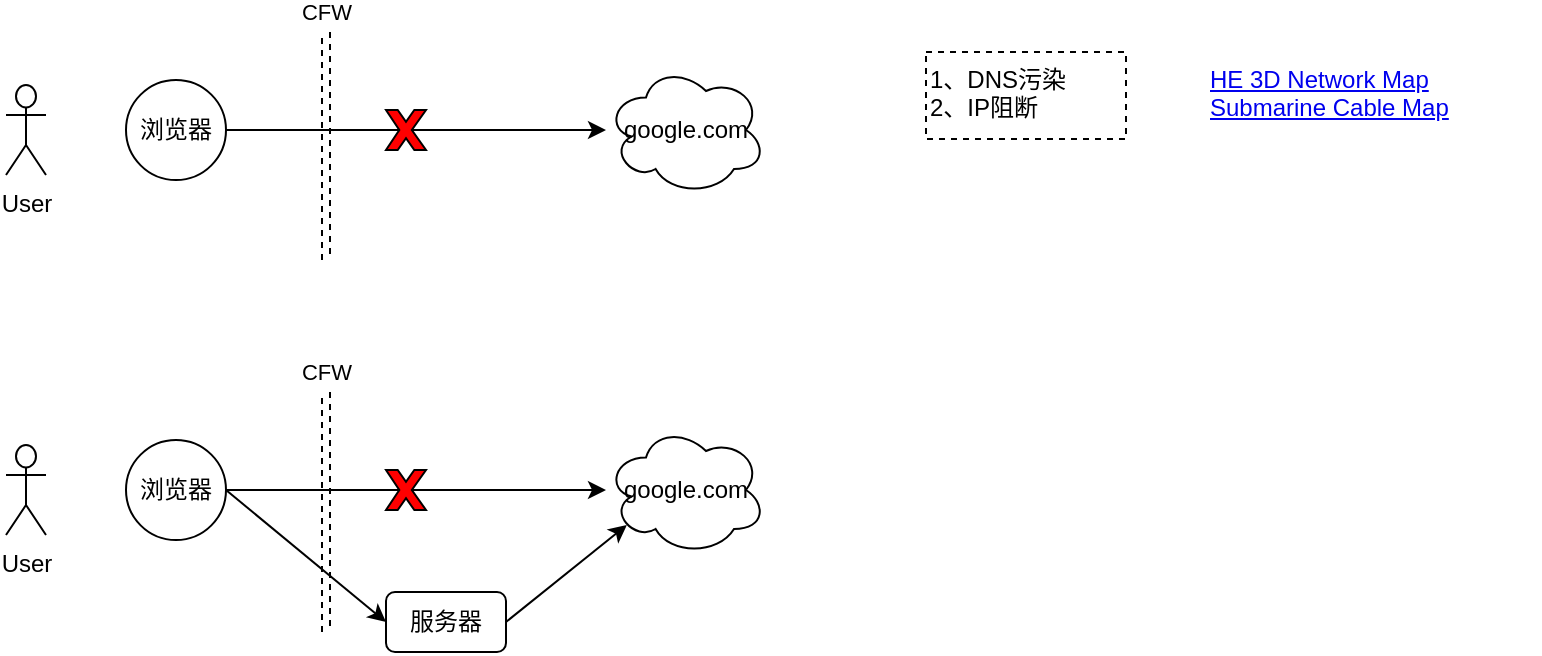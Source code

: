 <mxfile version="21.7.1" type="github" pages="4">
  <diagram name="第 1 页" id="lN5wvPdrlScL4VwBc2p3">
    <mxGraphModel dx="1426" dy="751" grid="1" gridSize="10" guides="1" tooltips="1" connect="1" arrows="1" fold="1" page="1" pageScale="1" pageWidth="827" pageHeight="1169" math="0" shadow="0">
      <root>
        <mxCell id="0" />
        <mxCell id="1" parent="0" />
        <mxCell id="YUPSVHvtMBNqmdSm2EEL-1" value="User" style="shape=umlActor;verticalLabelPosition=bottom;verticalAlign=top;html=1;outlineConnect=0;" parent="1" vertex="1">
          <mxGeometry x="60" y="56.5" width="20" height="45" as="geometry" />
        </mxCell>
        <mxCell id="YUPSVHvtMBNqmdSm2EEL-17" style="edgeStyle=none;rounded=0;orthogonalLoop=1;jettySize=auto;html=1;exitX=1;exitY=0.5;exitDx=0;exitDy=0;" parent="1" source="YUPSVHvtMBNqmdSm2EEL-2" target="YUPSVHvtMBNqmdSm2EEL-6" edge="1">
          <mxGeometry relative="1" as="geometry" />
        </mxCell>
        <mxCell id="YUPSVHvtMBNqmdSm2EEL-2" value="浏览器" style="ellipse;whiteSpace=wrap;html=1;aspect=fixed;" parent="1" vertex="1">
          <mxGeometry x="120" y="54" width="50" height="50" as="geometry" />
        </mxCell>
        <mxCell id="YUPSVHvtMBNqmdSm2EEL-3" value="" style="shape=link;html=1;rounded=0;dashed=1;" parent="1" edge="1">
          <mxGeometry width="100" relative="1" as="geometry">
            <mxPoint x="220" y="144" as="sourcePoint" />
            <mxPoint x="220" y="30" as="targetPoint" />
          </mxGeometry>
        </mxCell>
        <mxCell id="YUPSVHvtMBNqmdSm2EEL-4" value="CFW" style="edgeLabel;html=1;align=center;verticalAlign=middle;resizable=0;points=[];" parent="YUPSVHvtMBNqmdSm2EEL-3" vertex="1" connectable="0">
          <mxGeometry x="0.9" y="-3" relative="1" as="geometry">
            <mxPoint x="-3" y="-16" as="offset" />
          </mxGeometry>
        </mxCell>
        <mxCell id="YUPSVHvtMBNqmdSm2EEL-6" value="google.com" style="ellipse;shape=cloud;whiteSpace=wrap;html=1;" parent="1" vertex="1">
          <mxGeometry x="360" y="46.5" width="80" height="65" as="geometry" />
        </mxCell>
        <mxCell id="YUPSVHvtMBNqmdSm2EEL-20" value="" style="verticalLabelPosition=bottom;verticalAlign=top;html=1;shape=mxgraph.basic.x;fillColor=#FF0000;" parent="1" vertex="1">
          <mxGeometry x="250" y="69" width="20" height="20" as="geometry" />
        </mxCell>
        <mxCell id="YUPSVHvtMBNqmdSm2EEL-24" value="1、DNS污染&lt;br&gt;2、IP阻断" style="text;html=1;strokeColor=default;fillColor=none;align=left;verticalAlign=top;whiteSpace=wrap;rounded=0;dashed=1;" parent="1" vertex="1">
          <mxGeometry x="520" y="40" width="100" height="43.5" as="geometry" />
        </mxCell>
        <mxCell id="YUPSVHvtMBNqmdSm2EEL-25" value="&lt;a href=&quot;https://www.he.net/3d-map/&quot;&gt;HE 3D Network Map&lt;/a&gt;&lt;br&gt;&lt;a href=&quot;https://www.submarinecablemap.com/&quot;&gt;Submarine Cable Map&lt;/a&gt;" style="text;html=1;strokeColor=none;fillColor=none;align=left;verticalAlign=top;whiteSpace=wrap;rounded=0;" parent="1" vertex="1">
          <mxGeometry x="660" y="40" width="167" height="40" as="geometry" />
        </mxCell>
        <mxCell id="oHY6OjrrleP0fNkC7zTL-1" value="User" style="shape=umlActor;verticalLabelPosition=bottom;verticalAlign=top;html=1;outlineConnect=0;" parent="1" vertex="1">
          <mxGeometry x="60" y="236.5" width="20" height="45" as="geometry" />
        </mxCell>
        <mxCell id="oHY6OjrrleP0fNkC7zTL-2" style="edgeStyle=none;rounded=0;orthogonalLoop=1;jettySize=auto;html=1;exitX=1;exitY=0.5;exitDx=0;exitDy=0;" parent="1" source="oHY6OjrrleP0fNkC7zTL-3" target="oHY6OjrrleP0fNkC7zTL-6" edge="1">
          <mxGeometry relative="1" as="geometry" />
        </mxCell>
        <mxCell id="oHY6OjrrleP0fNkC7zTL-9" style="edgeStyle=none;rounded=0;orthogonalLoop=1;jettySize=auto;html=1;exitX=1;exitY=0.5;exitDx=0;exitDy=0;entryX=0;entryY=0.5;entryDx=0;entryDy=0;" parent="1" source="oHY6OjrrleP0fNkC7zTL-3" target="oHY6OjrrleP0fNkC7zTL-8" edge="1">
          <mxGeometry relative="1" as="geometry" />
        </mxCell>
        <mxCell id="oHY6OjrrleP0fNkC7zTL-3" value="浏览器" style="ellipse;whiteSpace=wrap;html=1;aspect=fixed;" parent="1" vertex="1">
          <mxGeometry x="120" y="234" width="50" height="50" as="geometry" />
        </mxCell>
        <mxCell id="oHY6OjrrleP0fNkC7zTL-4" value="" style="shape=link;html=1;rounded=0;dashed=1;" parent="1" edge="1">
          <mxGeometry width="100" relative="1" as="geometry">
            <mxPoint x="220" y="330" as="sourcePoint" />
            <mxPoint x="220" y="210" as="targetPoint" />
          </mxGeometry>
        </mxCell>
        <mxCell id="oHY6OjrrleP0fNkC7zTL-5" value="CFW" style="edgeLabel;html=1;align=center;verticalAlign=middle;resizable=0;points=[];" parent="oHY6OjrrleP0fNkC7zTL-4" vertex="1" connectable="0">
          <mxGeometry x="0.9" y="-3" relative="1" as="geometry">
            <mxPoint x="-3" y="-16" as="offset" />
          </mxGeometry>
        </mxCell>
        <mxCell id="oHY6OjrrleP0fNkC7zTL-6" value="google.com" style="ellipse;shape=cloud;whiteSpace=wrap;html=1;" parent="1" vertex="1">
          <mxGeometry x="360" y="226.5" width="80" height="65" as="geometry" />
        </mxCell>
        <mxCell id="oHY6OjrrleP0fNkC7zTL-7" value="" style="verticalLabelPosition=bottom;verticalAlign=top;html=1;shape=mxgraph.basic.x;fillColor=#FF0000;" parent="1" vertex="1">
          <mxGeometry x="250" y="249" width="20" height="20" as="geometry" />
        </mxCell>
        <mxCell id="oHY6OjrrleP0fNkC7zTL-10" style="edgeStyle=none;rounded=0;orthogonalLoop=1;jettySize=auto;html=1;exitX=1;exitY=0.5;exitDx=0;exitDy=0;entryX=0.13;entryY=0.77;entryDx=0;entryDy=0;entryPerimeter=0;" parent="1" source="oHY6OjrrleP0fNkC7zTL-8" target="oHY6OjrrleP0fNkC7zTL-6" edge="1">
          <mxGeometry relative="1" as="geometry" />
        </mxCell>
        <mxCell id="oHY6OjrrleP0fNkC7zTL-8" value="服务器" style="rounded=1;whiteSpace=wrap;html=1;" parent="1" vertex="1">
          <mxGeometry x="250" y="310" width="60" height="30" as="geometry" />
        </mxCell>
      </root>
    </mxGraphModel>
  </diagram>
  <diagram id="x5_3c0Z84kzLqOnr2BxT" name="第 3 页">
    <mxGraphModel dx="1426" dy="751" grid="1" gridSize="10" guides="1" tooltips="1" connect="1" arrows="1" fold="1" page="1" pageScale="1" pageWidth="827" pageHeight="1169" math="0" shadow="0">
      <root>
        <mxCell id="0" />
        <mxCell id="1" parent="0" />
        <mxCell id="E6obf_uZLvEFAAoiTC3I-1" value="用户" style="shape=umlActor;verticalLabelPosition=bottom;verticalAlign=top;html=1;outlineConnect=0;" parent="1" vertex="1">
          <mxGeometry x="70" y="192.5" width="20" height="45" as="geometry" />
        </mxCell>
        <mxCell id="E6obf_uZLvEFAAoiTC3I-2" value="" style="shape=link;html=1;rounded=0;dashed=1;" parent="1" edge="1">
          <mxGeometry width="100" relative="1" as="geometry">
            <mxPoint x="300" y="410" as="sourcePoint" />
            <mxPoint x="300" y="30" as="targetPoint" />
          </mxGeometry>
        </mxCell>
        <mxCell id="E6obf_uZLvEFAAoiTC3I-3" value="CFW" style="edgeLabel;html=1;align=center;verticalAlign=middle;resizable=0;points=[];" parent="E6obf_uZLvEFAAoiTC3I-2" vertex="1" connectable="0">
          <mxGeometry x="0.9" y="-3" relative="1" as="geometry">
            <mxPoint x="-3" y="-29" as="offset" />
          </mxGeometry>
        </mxCell>
        <mxCell id="E6obf_uZLvEFAAoiTC3I-4" style="rounded=0;orthogonalLoop=1;jettySize=auto;html=1;exitX=1;exitY=0.5;exitDx=0;exitDy=0;entryX=0;entryY=0.5;entryDx=0;entryDy=0;startArrow=none;startFill=0;" parent="1" source="E6obf_uZLvEFAAoiTC3I-5" target="E6obf_uZLvEFAAoiTC3I-8" edge="1">
          <mxGeometry relative="1" as="geometry" />
        </mxCell>
        <mxCell id="E6obf_uZLvEFAAoiTC3I-5" value="客户端" style="ellipse;whiteSpace=wrap;html=1;aspect=fixed;" parent="1" vertex="1">
          <mxGeometry x="130" y="190" width="50" height="50" as="geometry" />
        </mxCell>
        <mxCell id="E6obf_uZLvEFAAoiTC3I-6" value="节点" style="ellipse;whiteSpace=wrap;html=1;aspect=fixed;" parent="1" vertex="1">
          <mxGeometry x="380" y="70" width="50" height="50" as="geometry" />
        </mxCell>
        <mxCell id="E6obf_uZLvEFAAoiTC3I-7" style="rounded=0;orthogonalLoop=1;jettySize=auto;html=1;exitX=1;exitY=0.5;exitDx=0;exitDy=0;entryX=0;entryY=0.5;entryDx=0;entryDy=0;endArrow=none;endFill=0;dashed=1;" parent="1" source="E6obf_uZLvEFAAoiTC3I-8" target="E6obf_uZLvEFAAoiTC3I-15" edge="1">
          <mxGeometry relative="1" as="geometry" />
        </mxCell>
        <mxCell id="5RuRGB0BmAV9DyBmkKYO-8" value="配置" style="edgeLabel;html=1;align=center;verticalAlign=middle;resizable=0;points=[];" parent="E6obf_uZLvEFAAoiTC3I-7" vertex="1" connectable="0">
          <mxGeometry x="-0.205" y="1" relative="1" as="geometry">
            <mxPoint as="offset" />
          </mxGeometry>
        </mxCell>
        <mxCell id="5RuRGB0BmAV9DyBmkKYO-2" style="edgeStyle=none;rounded=0;orthogonalLoop=1;jettySize=auto;html=1;exitX=1;exitY=0.5;exitDx=0;exitDy=0;entryX=0.13;entryY=0.77;entryDx=0;entryDy=0;entryPerimeter=0;" parent="1" source="E6obf_uZLvEFAAoiTC3I-8" target="5RuRGB0BmAV9DyBmkKYO-1" edge="1">
          <mxGeometry relative="1" as="geometry" />
        </mxCell>
        <mxCell id="E6obf_uZLvEFAAoiTC3I-8" value="节点" style="ellipse;whiteSpace=wrap;html=1;aspect=fixed;" parent="1" vertex="1">
          <mxGeometry x="380" y="130" width="50" height="50" as="geometry" />
        </mxCell>
        <mxCell id="E6obf_uZLvEFAAoiTC3I-9" value="节点" style="ellipse;whiteSpace=wrap;html=1;aspect=fixed;" parent="1" vertex="1">
          <mxGeometry x="380" y="190" width="50" height="50" as="geometry" />
        </mxCell>
        <mxCell id="E6obf_uZLvEFAAoiTC3I-10" value="节点" style="ellipse;whiteSpace=wrap;html=1;aspect=fixed;" parent="1" vertex="1">
          <mxGeometry x="380" y="250" width="50" height="50" as="geometry" />
        </mxCell>
        <mxCell id="E6obf_uZLvEFAAoiTC3I-11" value="节点" style="ellipse;whiteSpace=wrap;html=1;aspect=fixed;" parent="1" vertex="1">
          <mxGeometry x="380" y="310" width="50" height="50" as="geometry" />
        </mxCell>
        <mxCell id="E6obf_uZLvEFAAoiTC3I-12" style="rounded=0;orthogonalLoop=1;jettySize=auto;html=1;exitX=0;exitY=0.5;exitDx=0;exitDy=0;entryX=1;entryY=0.5;entryDx=0;entryDy=0;startArrow=none;startFill=0;endArrow=none;endFill=0;dashed=1;" parent="1" source="E6obf_uZLvEFAAoiTC3I-15" target="E6obf_uZLvEFAAoiTC3I-6" edge="1">
          <mxGeometry relative="1" as="geometry" />
        </mxCell>
        <mxCell id="E6obf_uZLvEFAAoiTC3I-13" style="rounded=0;orthogonalLoop=1;jettySize=auto;html=1;exitX=0;exitY=0.5;exitDx=0;exitDy=0;entryX=1;entryY=0.5;entryDx=0;entryDy=0;endArrow=none;endFill=0;dashed=1;" parent="1" source="E6obf_uZLvEFAAoiTC3I-15" target="E6obf_uZLvEFAAoiTC3I-9" edge="1">
          <mxGeometry relative="1" as="geometry" />
        </mxCell>
        <mxCell id="E6obf_uZLvEFAAoiTC3I-14" style="rounded=0;orthogonalLoop=1;jettySize=auto;html=1;exitX=0;exitY=0.5;exitDx=0;exitDy=0;entryX=1;entryY=0.5;entryDx=0;entryDy=0;endArrow=none;endFill=0;dashed=1;" parent="1" source="E6obf_uZLvEFAAoiTC3I-15" target="E6obf_uZLvEFAAoiTC3I-10" edge="1">
          <mxGeometry relative="1" as="geometry" />
        </mxCell>
        <mxCell id="E6obf_uZLvEFAAoiTC3I-15" value="后台" style="ellipse;whiteSpace=wrap;html=1;aspect=fixed;" parent="1" vertex="1">
          <mxGeometry x="542" y="190" width="50" height="50" as="geometry" />
        </mxCell>
        <mxCell id="E6obf_uZLvEFAAoiTC3I-16" value="" style="endArrow=none;startArrow=none;html=1;rounded=0;exitX=1;exitY=0.68;exitDx=0;exitDy=0;exitPerimeter=0;startFill=0;endFill=0;entryX=0;entryY=0.5;entryDx=0;entryDy=0;dashed=1;" parent="1" source="E6obf_uZLvEFAAoiTC3I-11" target="E6obf_uZLvEFAAoiTC3I-15" edge="1">
          <mxGeometry width="50" height="50" relative="1" as="geometry">
            <mxPoint x="390" y="650" as="sourcePoint" />
            <mxPoint x="540" y="210" as="targetPoint" />
          </mxGeometry>
        </mxCell>
        <mxCell id="E6obf_uZLvEFAAoiTC3I-17" style="rounded=0;orthogonalLoop=1;jettySize=auto;html=1;exitX=0.16;exitY=0.55;exitDx=0;exitDy=0;exitPerimeter=0;entryX=1;entryY=0.5;entryDx=0;entryDy=0;startArrow=none;startFill=0;dashed=1;endArrow=none;endFill=0;" parent="1" source="E6obf_uZLvEFAAoiTC3I-18" target="E6obf_uZLvEFAAoiTC3I-15" edge="1">
          <mxGeometry relative="1" as="geometry" />
        </mxCell>
        <mxCell id="5RuRGB0BmAV9DyBmkKYO-4" value="Text" style="edgeLabel;html=1;align=center;verticalAlign=middle;resizable=0;points=[];" parent="E6obf_uZLvEFAAoiTC3I-17" vertex="1" connectable="0">
          <mxGeometry x="0.207" y="-2" relative="1" as="geometry">
            <mxPoint as="offset" />
          </mxGeometry>
        </mxCell>
        <mxCell id="5RuRGB0BmAV9DyBmkKYO-5" value="购买" style="edgeLabel;html=1;align=center;verticalAlign=middle;resizable=0;points=[];" parent="E6obf_uZLvEFAAoiTC3I-17" vertex="1" connectable="0">
          <mxGeometry x="0.097" y="-1" relative="1" as="geometry">
            <mxPoint as="offset" />
          </mxGeometry>
        </mxCell>
        <mxCell id="E6obf_uZLvEFAAoiTC3I-18" value="官网" style="ellipse;shape=cloud;whiteSpace=wrap;html=1;" parent="1" vertex="1">
          <mxGeometry x="670" y="180" width="80" height="65" as="geometry" />
        </mxCell>
        <mxCell id="5RuRGB0BmAV9DyBmkKYO-1" value="Internet" style="ellipse;shape=cloud;whiteSpace=wrap;html=1;" parent="1" vertex="1">
          <mxGeometry x="527" y="65" width="80" height="65" as="geometry" />
        </mxCell>
      </root>
    </mxGraphModel>
  </diagram>
  <diagram id="eZqn1DMWyU-lijoG0nkl" name="第 2 页">
    <mxGraphModel dx="1426" dy="751" grid="0" gridSize="10" guides="1" tooltips="1" connect="1" arrows="1" fold="1" page="0" pageScale="1" pageWidth="827" pageHeight="1169" math="0" shadow="0">
      <root>
        <mxCell id="0" />
        <mxCell id="1" parent="0" />
        <mxCell id="G0wD3ngTp5WuFTANtmBW-8" value="Server" style="rounded=0;whiteSpace=wrap;html=1;align=center;horizontal=1;verticalAlign=top;labelBackgroundColor=none;fillColor=#E3E3E3;" parent="1" vertex="1">
          <mxGeometry x="640" y="190" width="200" height="70" as="geometry" />
        </mxCell>
        <mxCell id="G0wD3ngTp5WuFTANtmBW-7" value="v2ray" style="rounded=0;whiteSpace=wrap;html=1;align=center;horizontal=1;verticalAlign=top;labelBackgroundColor=none;fillColor=#E3E3E3;" parent="1" vertex="1">
          <mxGeometry x="270" y="190" width="200" height="70" as="geometry" />
        </mxCell>
        <mxCell id="FsdxIIjVopBQ86OKkxWt-1" value="User" style="shape=umlActor;verticalLabelPosition=bottom;verticalAlign=top;html=1;outlineConnect=0;" parent="1" vertex="1">
          <mxGeometry x="70" y="192.5" width="20" height="45" as="geometry" />
        </mxCell>
        <mxCell id="FsdxIIjVopBQ86OKkxWt-10" style="rounded=0;orthogonalLoop=1;jettySize=auto;html=1;exitX=0.5;exitY=1;exitDx=0;exitDy=0;entryX=0.182;entryY=0;entryDx=0;entryDy=0;entryPerimeter=0;" parent="1" source="FsdxIIjVopBQ86OKkxWt-3" target="FsdxIIjVopBQ86OKkxWt-4" edge="1">
          <mxGeometry relative="1" as="geometry">
            <mxPoint x="180" y="310" as="targetPoint" />
          </mxGeometry>
        </mxCell>
        <mxCell id="G0wD3ngTp5WuFTANtmBW-5" value="htttp/https" style="edgeLabel;html=1;align=center;verticalAlign=middle;resizable=0;points=[];" parent="FsdxIIjVopBQ86OKkxWt-10" vertex="1" connectable="0">
          <mxGeometry x="-0.309" y="-1" relative="1" as="geometry">
            <mxPoint x="1" y="4" as="offset" />
          </mxGeometry>
        </mxCell>
        <mxCell id="FsdxIIjVopBQ86OKkxWt-3" value="浏览器" style="rounded=0;whiteSpace=wrap;html=1;" parent="1" vertex="1">
          <mxGeometry x="140" y="192.5" width="80" height="27.5" as="geometry" />
        </mxCell>
        <mxCell id="FsdxIIjVopBQ86OKkxWt-4" value="系统代理" style="rounded=0;whiteSpace=wrap;html=1;" parent="1" vertex="1">
          <mxGeometry x="140" y="294" width="220" height="30" as="geometry" />
        </mxCell>
        <mxCell id="G0wD3ngTp5WuFTANtmBW-11" style="edgeStyle=none;rounded=0;orthogonalLoop=1;jettySize=auto;html=1;exitX=0.5;exitY=1;exitDx=0;exitDy=0;entryX=0.85;entryY=-0.033;entryDx=0;entryDy=0;entryPerimeter=0;endArrow=none;endFill=0;startArrow=classic;startFill=1;" parent="1" source="FsdxIIjVopBQ86OKkxWt-5" target="FsdxIIjVopBQ86OKkxWt-4" edge="1">
          <mxGeometry relative="1" as="geometry" />
        </mxCell>
        <mxCell id="FsdxIIjVopBQ86OKkxWt-5" value="inbound" style="rounded=0;whiteSpace=wrap;html=1;" parent="1" vertex="1">
          <mxGeometry x="292" y="218" width="70" height="30" as="geometry" />
        </mxCell>
        <mxCell id="FsdxIIjVopBQ86OKkxWt-12" style="edgeStyle=elbowEdgeStyle;rounded=0;orthogonalLoop=1;jettySize=auto;html=1;exitX=1;exitY=0.5;exitDx=0;exitDy=0;entryX=0;entryY=0.5;entryDx=0;entryDy=0;startArrow=none;startFill=0;" parent="1" source="FsdxIIjVopBQ86OKkxWt-6" target="FsdxIIjVopBQ86OKkxWt-7" edge="1">
          <mxGeometry relative="1" as="geometry" />
        </mxCell>
        <mxCell id="G0wD3ngTp5WuFTANtmBW-4" value="v2ray/ssr" style="edgeLabel;html=1;align=center;verticalAlign=middle;resizable=0;points=[];" parent="FsdxIIjVopBQ86OKkxWt-12" vertex="1" connectable="0">
          <mxGeometry x="-0.339" y="-1" relative="1" as="geometry">
            <mxPoint x="54" y="-1" as="offset" />
          </mxGeometry>
        </mxCell>
        <mxCell id="FsdxIIjVopBQ86OKkxWt-6" value="outbound" style="rounded=0;whiteSpace=wrap;html=1;" parent="1" vertex="1">
          <mxGeometry x="378" y="218" width="66" height="30" as="geometry" />
        </mxCell>
        <mxCell id="FsdxIIjVopBQ86OKkxWt-7" value="inbound" style="rounded=0;whiteSpace=wrap;html=1;" parent="1" vertex="1">
          <mxGeometry x="670" y="220" width="62" height="30" as="geometry" />
        </mxCell>
        <mxCell id="G0wD3ngTp5WuFTANtmBW-3" style="rounded=0;orthogonalLoop=1;jettySize=auto;html=1;exitX=1;exitY=0.5;exitDx=0;exitDy=0;entryX=0.1;entryY=0.538;entryDx=0;entryDy=0;entryPerimeter=0;startArrow=none;startFill=0;" parent="1" source="FsdxIIjVopBQ86OKkxWt-8" target="FsdxIIjVopBQ86OKkxWt-9" edge="1">
          <mxGeometry relative="1" as="geometry" />
        </mxCell>
        <mxCell id="G0wD3ngTp5WuFTANtmBW-6" value="http/https" style="edgeLabel;html=1;align=center;verticalAlign=middle;resizable=0;points=[];" parent="G0wD3ngTp5WuFTANtmBW-3" vertex="1" connectable="0">
          <mxGeometry x="-0.084" y="-1" relative="1" as="geometry">
            <mxPoint x="14" as="offset" />
          </mxGeometry>
        </mxCell>
        <mxCell id="FsdxIIjVopBQ86OKkxWt-8" value="outbound" style="rounded=0;whiteSpace=wrap;html=1;" parent="1" vertex="1">
          <mxGeometry x="746" y="220" width="64" height="30" as="geometry" />
        </mxCell>
        <mxCell id="FsdxIIjVopBQ86OKkxWt-9" value="google.com" style="ellipse;shape=cloud;whiteSpace=wrap;html=1;" parent="1" vertex="1">
          <mxGeometry x="936" y="194.25" width="120" height="77.5" as="geometry" />
        </mxCell>
        <mxCell id="G0wD3ngTp5WuFTANtmBW-1" value="" style="shape=link;html=1;rounded=0;dashed=1;" parent="1" edge="1">
          <mxGeometry width="100" relative="1" as="geometry">
            <mxPoint x="510" y="340" as="sourcePoint" />
            <mxPoint x="510" y="140" as="targetPoint" />
          </mxGeometry>
        </mxCell>
        <mxCell id="G0wD3ngTp5WuFTANtmBW-2" value="&lt;b&gt;CFW&lt;/b&gt;" style="edgeLabel;html=1;align=center;verticalAlign=middle;resizable=0;points=[];" parent="G0wD3ngTp5WuFTANtmBW-1" vertex="1" connectable="0">
          <mxGeometry x="0.9" y="-3" relative="1" as="geometry">
            <mxPoint x="-3" y="-29" as="offset" />
          </mxGeometry>
        </mxCell>
        <mxCell id="G0wD3ngTp5WuFTANtmBW-12" value="Tips&lt;br&gt;&lt;br&gt;V2ray&lt;br&gt;&amp;nbsp; 1、VMess&lt;br&gt;&amp;nbsp; 2、Sock5&lt;br&gt;&amp;nbsp; 3、Shadowsocks&lt;br&gt;&lt;br&gt;SSR&lt;br&gt;&amp;nbsp; ShadowsocksR" style="text;html=1;strokeColor=default;fillColor=none;align=left;verticalAlign=top;whiteSpace=wrap;rounded=0;dashed=1;" parent="1" vertex="1">
          <mxGeometry x="80" y="458" width="130" height="150" as="geometry" />
        </mxCell>
        <mxCell id="G0wD3ngTp5WuFTANtmBW-13" value="网络层（TCP/IP）(OpenVPN/IPSec)" style="rounded=0;whiteSpace=wrap;html=1;align=left;" parent="1" vertex="1">
          <mxGeometry x="292" y="531" width="260" height="20" as="geometry" />
        </mxCell>
        <mxCell id="G0wD3ngTp5WuFTANtmBW-14" value="传输层（TCP/UDP）" style="rounded=0;whiteSpace=wrap;html=1;align=left;" parent="1" vertex="1">
          <mxGeometry x="292" y="502" width="260" height="20" as="geometry" />
        </mxCell>
        <mxCell id="G0wD3ngTp5WuFTANtmBW-15" value="应用层（VMess/Sock5/ss/ssr）" style="rounded=0;whiteSpace=wrap;html=1;align=left;" parent="1" vertex="1">
          <mxGeometry x="292" y="473" width="260" height="20" as="geometry" />
        </mxCell>
        <mxCell id="G0wD3ngTp5WuFTANtmBW-16" value="数据链路层（PPTP/L2TP）" style="rounded=0;whiteSpace=wrap;html=1;align=left;" parent="1" vertex="1">
          <mxGeometry x="292" y="559" width="260" height="20" as="geometry" />
        </mxCell>
        <mxCell id="G0wD3ngTp5WuFTANtmBW-17" value="物理层" style="rounded=0;whiteSpace=wrap;html=1;align=left;" parent="1" vertex="1">
          <mxGeometry x="292" y="588" width="260" height="20" as="geometry" />
        </mxCell>
      </root>
    </mxGraphModel>
  </diagram>
  <diagram id="wCcYZnrN-2PZaqrmzKcA" name="第 4 页">
    <mxGraphModel dx="1426" dy="751" grid="1" gridSize="10" guides="1" tooltips="1" connect="1" arrows="1" fold="1" page="1" pageScale="1" pageWidth="827" pageHeight="1169" math="0" shadow="0">
      <root>
        <mxCell id="0" />
        <mxCell id="1" parent="0" />
        <mxCell id="K1F7f0PUXyH2FPHIQ5wl-1" value="用户" style="shape=umlActor;verticalLabelPosition=bottom;verticalAlign=top;html=1;outlineConnect=0;" vertex="1" parent="1">
          <mxGeometry x="90" y="72.5" width="20" height="45" as="geometry" />
        </mxCell>
        <mxCell id="K1F7f0PUXyH2FPHIQ5wl-15" style="edgeStyle=orthogonalEdgeStyle;rounded=0;orthogonalLoop=1;jettySize=auto;html=1;exitX=1;exitY=0.5;exitDx=0;exitDy=0;entryX=0;entryY=0.5;entryDx=0;entryDy=0;" edge="1" parent="1" source="K1F7f0PUXyH2FPHIQ5wl-4" target="K1F7f0PUXyH2FPHIQ5wl-12">
          <mxGeometry relative="1" as="geometry" />
        </mxCell>
        <mxCell id="K1F7f0PUXyH2FPHIQ5wl-4" value="浏览器" style="ellipse;whiteSpace=wrap;html=1;aspect=fixed;" vertex="1" parent="1">
          <mxGeometry x="140" y="80" width="50" height="50" as="geometry" />
        </mxCell>
        <mxCell id="K1F7f0PUXyH2FPHIQ5wl-5" value="" style="shape=link;html=1;rounded=0;dashed=1;" edge="1" parent="1">
          <mxGeometry width="100" relative="1" as="geometry">
            <mxPoint x="492" y="135" as="sourcePoint" />
            <mxPoint x="492" y="75" as="targetPoint" />
          </mxGeometry>
        </mxCell>
        <mxCell id="K1F7f0PUXyH2FPHIQ5wl-6" value="CFW" style="edgeLabel;html=1;align=center;verticalAlign=middle;resizable=0;points=[];" vertex="1" connectable="0" parent="K1F7f0PUXyH2FPHIQ5wl-5">
          <mxGeometry x="0.9" y="-3" relative="1" as="geometry">
            <mxPoint x="-3" y="-16" as="offset" />
          </mxGeometry>
        </mxCell>
        <mxCell id="K1F7f0PUXyH2FPHIQ5wl-7" value="google.com" style="ellipse;shape=cloud;whiteSpace=wrap;html=1;" vertex="1" parent="1">
          <mxGeometry x="620" y="72.5" width="80" height="65" as="geometry" />
        </mxCell>
        <mxCell id="K1F7f0PUXyH2FPHIQ5wl-16" style="edgeStyle=orthogonalEdgeStyle;rounded=0;orthogonalLoop=1;jettySize=auto;html=1;exitX=1;exitY=0.5;exitDx=0;exitDy=0;entryX=0;entryY=0.5;entryDx=0;entryDy=0;" edge="1" parent="1" source="K1F7f0PUXyH2FPHIQ5wl-12">
          <mxGeometry relative="1" as="geometry">
            <mxPoint x="330" y="105" as="targetPoint" />
          </mxGeometry>
        </mxCell>
        <mxCell id="K1F7f0PUXyH2FPHIQ5wl-12" value="虚拟Tun网卡" style="rounded=0;whiteSpace=wrap;html=1;" vertex="1" parent="1">
          <mxGeometry x="220" y="86" width="80" height="38" as="geometry" />
        </mxCell>
        <mxCell id="K1F7f0PUXyH2FPHIQ5wl-18" style="edgeStyle=orthogonalEdgeStyle;rounded=0;orthogonalLoop=1;jettySize=auto;html=1;exitX=1;exitY=0.5;exitDx=0;exitDy=0;entryX=0.088;entryY=0.515;entryDx=0;entryDy=0;entryPerimeter=0;" edge="1" parent="1" target="K1F7f0PUXyH2FPHIQ5wl-7">
          <mxGeometry relative="1" as="geometry">
            <mxPoint x="560" y="105" as="sourcePoint" />
          </mxGeometry>
        </mxCell>
        <mxCell id="K1F7f0PUXyH2FPHIQ5wl-23" style="edgeStyle=orthogonalEdgeStyle;rounded=0;orthogonalLoop=1;jettySize=auto;html=1;exitX=0.5;exitY=1;exitDx=0;exitDy=0;entryX=0.5;entryY=0;entryDx=0;entryDy=0;" edge="1" parent="1" source="K1F7f0PUXyH2FPHIQ5wl-20" target="K1F7f0PUXyH2FPHIQ5wl-22">
          <mxGeometry relative="1" as="geometry" />
        </mxCell>
        <mxCell id="K1F7f0PUXyH2FPHIQ5wl-20" value="VP客户端" style="rounded=1;whiteSpace=wrap;html=1;" vertex="1" parent="1">
          <mxGeometry x="330" y="86" width="80" height="40" as="geometry" />
        </mxCell>
        <mxCell id="K1F7f0PUXyH2FPHIQ5wl-21" value="VP服务器" style="rounded=1;whiteSpace=wrap;html=1;" vertex="1" parent="1">
          <mxGeometry x="507" y="85" width="80" height="40" as="geometry" />
        </mxCell>
        <mxCell id="K1F7f0PUXyH2FPHIQ5wl-24" style="edgeStyle=orthogonalEdgeStyle;rounded=0;orthogonalLoop=1;jettySize=auto;html=1;exitX=1;exitY=0.5;exitDx=0;exitDy=0;entryX=0;entryY=0.5;entryDx=0;entryDy=0;" edge="1" parent="1" source="K1F7f0PUXyH2FPHIQ5wl-22" target="K1F7f0PUXyH2FPHIQ5wl-21">
          <mxGeometry relative="1" as="geometry">
            <Array as="points">
              <mxPoint x="440" y="175" />
              <mxPoint x="440" y="105" />
            </Array>
          </mxGeometry>
        </mxCell>
        <mxCell id="JMFK0iF6F9F_1bPsKiel-28" value="国外IP" style="edgeLabel;html=1;align=center;verticalAlign=middle;resizable=0;points=[];" vertex="1" connectable="0" parent="K1F7f0PUXyH2FPHIQ5wl-24">
          <mxGeometry x="0.305" relative="1" as="geometry">
            <mxPoint as="offset" />
          </mxGeometry>
        </mxCell>
        <mxCell id="JMFK0iF6F9F_1bPsKiel-26" style="edgeStyle=orthogonalEdgeStyle;rounded=0;orthogonalLoop=1;jettySize=auto;html=1;exitX=1;exitY=0.75;exitDx=0;exitDy=0;entryX=0.13;entryY=0.77;entryDx=0;entryDy=0;entryPerimeter=0;" edge="1" parent="1" source="K1F7f0PUXyH2FPHIQ5wl-22" target="JMFK0iF6F9F_1bPsKiel-25">
          <mxGeometry relative="1" as="geometry">
            <Array as="points">
              <mxPoint x="430" y="185" />
              <mxPoint x="430" y="193" />
            </Array>
          </mxGeometry>
        </mxCell>
        <mxCell id="JMFK0iF6F9F_1bPsKiel-27" value="国内IP" style="edgeLabel;html=1;align=center;verticalAlign=middle;resizable=0;points=[];" vertex="1" connectable="0" parent="JMFK0iF6F9F_1bPsKiel-26">
          <mxGeometry x="0.093" relative="1" as="geometry">
            <mxPoint as="offset" />
          </mxGeometry>
        </mxCell>
        <mxCell id="K1F7f0PUXyH2FPHIQ5wl-22" value="物理网卡" style="rounded=0;whiteSpace=wrap;html=1;" vertex="1" parent="1">
          <mxGeometry x="330" y="156" width="80" height="38" as="geometry" />
        </mxCell>
        <mxCell id="JMFK0iF6F9F_1bPsKiel-1" value="用户" style="shape=umlActor;verticalLabelPosition=bottom;verticalAlign=top;html=1;outlineConnect=0;" vertex="1" parent="1">
          <mxGeometry x="90" y="330" width="20" height="45" as="geometry" />
        </mxCell>
        <mxCell id="JMFK0iF6F9F_1bPsKiel-16" style="edgeStyle=orthogonalEdgeStyle;rounded=0;orthogonalLoop=1;jettySize=auto;html=1;exitX=1;exitY=0.5;exitDx=0;exitDy=0;entryX=0;entryY=0.5;entryDx=0;entryDy=0;" edge="1" parent="1" source="JMFK0iF6F9F_1bPsKiel-3" target="JMFK0iF6F9F_1bPsKiel-11">
          <mxGeometry relative="1" as="geometry" />
        </mxCell>
        <mxCell id="JMFK0iF6F9F_1bPsKiel-3" value="浏览器" style="ellipse;whiteSpace=wrap;html=1;aspect=fixed;" vertex="1" parent="1">
          <mxGeometry x="140" y="338.5" width="50" height="50" as="geometry" />
        </mxCell>
        <mxCell id="JMFK0iF6F9F_1bPsKiel-4" value="" style="shape=link;html=1;rounded=0;dashed=1;" edge="1" parent="1">
          <mxGeometry width="100" relative="1" as="geometry">
            <mxPoint x="490" y="400" as="sourcePoint" />
            <mxPoint x="490" y="330" as="targetPoint" />
          </mxGeometry>
        </mxCell>
        <mxCell id="JMFK0iF6F9F_1bPsKiel-5" value="CFW" style="edgeLabel;html=1;align=center;verticalAlign=middle;resizable=0;points=[];" vertex="1" connectable="0" parent="JMFK0iF6F9F_1bPsKiel-4">
          <mxGeometry x="0.9" y="-3" relative="1" as="geometry">
            <mxPoint x="-3" y="-16" as="offset" />
          </mxGeometry>
        </mxCell>
        <mxCell id="JMFK0iF6F9F_1bPsKiel-6" value="google.com" style="ellipse;shape=cloud;whiteSpace=wrap;html=1;" vertex="1" parent="1">
          <mxGeometry x="620" y="330" width="80" height="65" as="geometry" />
        </mxCell>
        <mxCell id="JMFK0iF6F9F_1bPsKiel-19" style="rounded=0;orthogonalLoop=1;jettySize=auto;html=1;exitX=0;exitY=0.5;exitDx=0;exitDy=0;entryX=0.5;entryY=1;entryDx=0;entryDy=0;dashed=1;" edge="1" parent="1" source="JMFK0iF6F9F_1bPsKiel-8" target="JMFK0iF6F9F_1bPsKiel-3">
          <mxGeometry relative="1" as="geometry" />
        </mxCell>
        <mxCell id="JMFK0iF6F9F_1bPsKiel-20" value="获取" style="edgeLabel;html=1;align=center;verticalAlign=middle;resizable=0;points=[];" vertex="1" connectable="0" parent="JMFK0iF6F9F_1bPsKiel-19">
          <mxGeometry x="-0.098" relative="1" as="geometry">
            <mxPoint as="offset" />
          </mxGeometry>
        </mxCell>
        <mxCell id="JMFK0iF6F9F_1bPsKiel-8" value="系统代理" style="rounded=0;whiteSpace=wrap;html=1;" vertex="1" parent="1">
          <mxGeometry x="220" y="410" width="80" height="38" as="geometry" />
        </mxCell>
        <mxCell id="JMFK0iF6F9F_1bPsKiel-9" style="edgeStyle=orthogonalEdgeStyle;rounded=0;orthogonalLoop=1;jettySize=auto;html=1;exitX=1;exitY=0.5;exitDx=0;exitDy=0;entryX=0.088;entryY=0.515;entryDx=0;entryDy=0;entryPerimeter=0;" edge="1" parent="1" target="JMFK0iF6F9F_1bPsKiel-6">
          <mxGeometry relative="1" as="geometry">
            <mxPoint x="560" y="362.5" as="sourcePoint" />
          </mxGeometry>
        </mxCell>
        <mxCell id="JMFK0iF6F9F_1bPsKiel-15" style="edgeStyle=orthogonalEdgeStyle;rounded=0;orthogonalLoop=1;jettySize=auto;html=1;exitX=1;exitY=0.5;exitDx=0;exitDy=0;entryX=0;entryY=0.5;entryDx=0;entryDy=0;" edge="1" parent="1" source="JMFK0iF6F9F_1bPsKiel-11" target="JMFK0iF6F9F_1bPsKiel-12">
          <mxGeometry relative="1" as="geometry" />
        </mxCell>
        <mxCell id="JMFK0iF6F9F_1bPsKiel-21" value="国外IP" style="edgeLabel;html=1;align=center;verticalAlign=middle;resizable=0;points=[];" vertex="1" connectable="0" parent="JMFK0iF6F9F_1bPsKiel-15">
          <mxGeometry x="0.051" y="1" relative="1" as="geometry">
            <mxPoint y="1" as="offset" />
          </mxGeometry>
        </mxCell>
        <mxCell id="JMFK0iF6F9F_1bPsKiel-17" style="rounded=0;orthogonalLoop=1;jettySize=auto;html=1;exitX=0.5;exitY=1;exitDx=0;exitDy=0;entryX=1;entryY=0.5;entryDx=0;entryDy=0;dashed=1;" edge="1" parent="1" source="JMFK0iF6F9F_1bPsKiel-11" target="JMFK0iF6F9F_1bPsKiel-8">
          <mxGeometry relative="1" as="geometry" />
        </mxCell>
        <mxCell id="JMFK0iF6F9F_1bPsKiel-18" value="设置" style="edgeLabel;html=1;align=center;verticalAlign=middle;resizable=0;points=[];" vertex="1" connectable="0" parent="JMFK0iF6F9F_1bPsKiel-17">
          <mxGeometry x="0.049" y="3" relative="1" as="geometry">
            <mxPoint as="offset" />
          </mxGeometry>
        </mxCell>
        <mxCell id="JMFK0iF6F9F_1bPsKiel-29" style="edgeStyle=orthogonalEdgeStyle;rounded=0;orthogonalLoop=1;jettySize=auto;html=1;exitX=1;exitY=0.75;exitDx=0;exitDy=0;entryX=0.13;entryY=0.77;entryDx=0;entryDy=0;entryPerimeter=0;" edge="1" parent="1" source="JMFK0iF6F9F_1bPsKiel-11" target="JMFK0iF6F9F_1bPsKiel-22">
          <mxGeometry relative="1" as="geometry">
            <Array as="points">
              <mxPoint x="420" y="374" />
              <mxPoint x="420" y="470" />
            </Array>
          </mxGeometry>
        </mxCell>
        <mxCell id="JMFK0iF6F9F_1bPsKiel-30" value="国内IP" style="edgeLabel;html=1;align=center;verticalAlign=middle;resizable=0;points=[];" vertex="1" connectable="0" parent="JMFK0iF6F9F_1bPsKiel-29">
          <mxGeometry x="0.296" relative="1" as="geometry">
            <mxPoint as="offset" />
          </mxGeometry>
        </mxCell>
        <mxCell id="JMFK0iF6F9F_1bPsKiel-11" value="VP客户端" style="rounded=1;whiteSpace=wrap;html=1;" vertex="1" parent="1">
          <mxGeometry x="330" y="343.5" width="80" height="40" as="geometry" />
        </mxCell>
        <mxCell id="JMFK0iF6F9F_1bPsKiel-12" value="VP服务器" style="rounded=1;whiteSpace=wrap;html=1;" vertex="1" parent="1">
          <mxGeometry x="507" y="343.5" width="80" height="40" as="geometry" />
        </mxCell>
        <mxCell id="JMFK0iF6F9F_1bPsKiel-22" value="baidu.com" style="ellipse;shape=cloud;whiteSpace=wrap;html=1;" vertex="1" parent="1">
          <mxGeometry x="520" y="420" width="80" height="65" as="geometry" />
        </mxCell>
        <mxCell id="JMFK0iF6F9F_1bPsKiel-25" value="baidu.com" style="ellipse;shape=cloud;whiteSpace=wrap;html=1;" vertex="1" parent="1">
          <mxGeometry x="507" y="142.5" width="80" height="65" as="geometry" />
        </mxCell>
      </root>
    </mxGraphModel>
  </diagram>
</mxfile>
